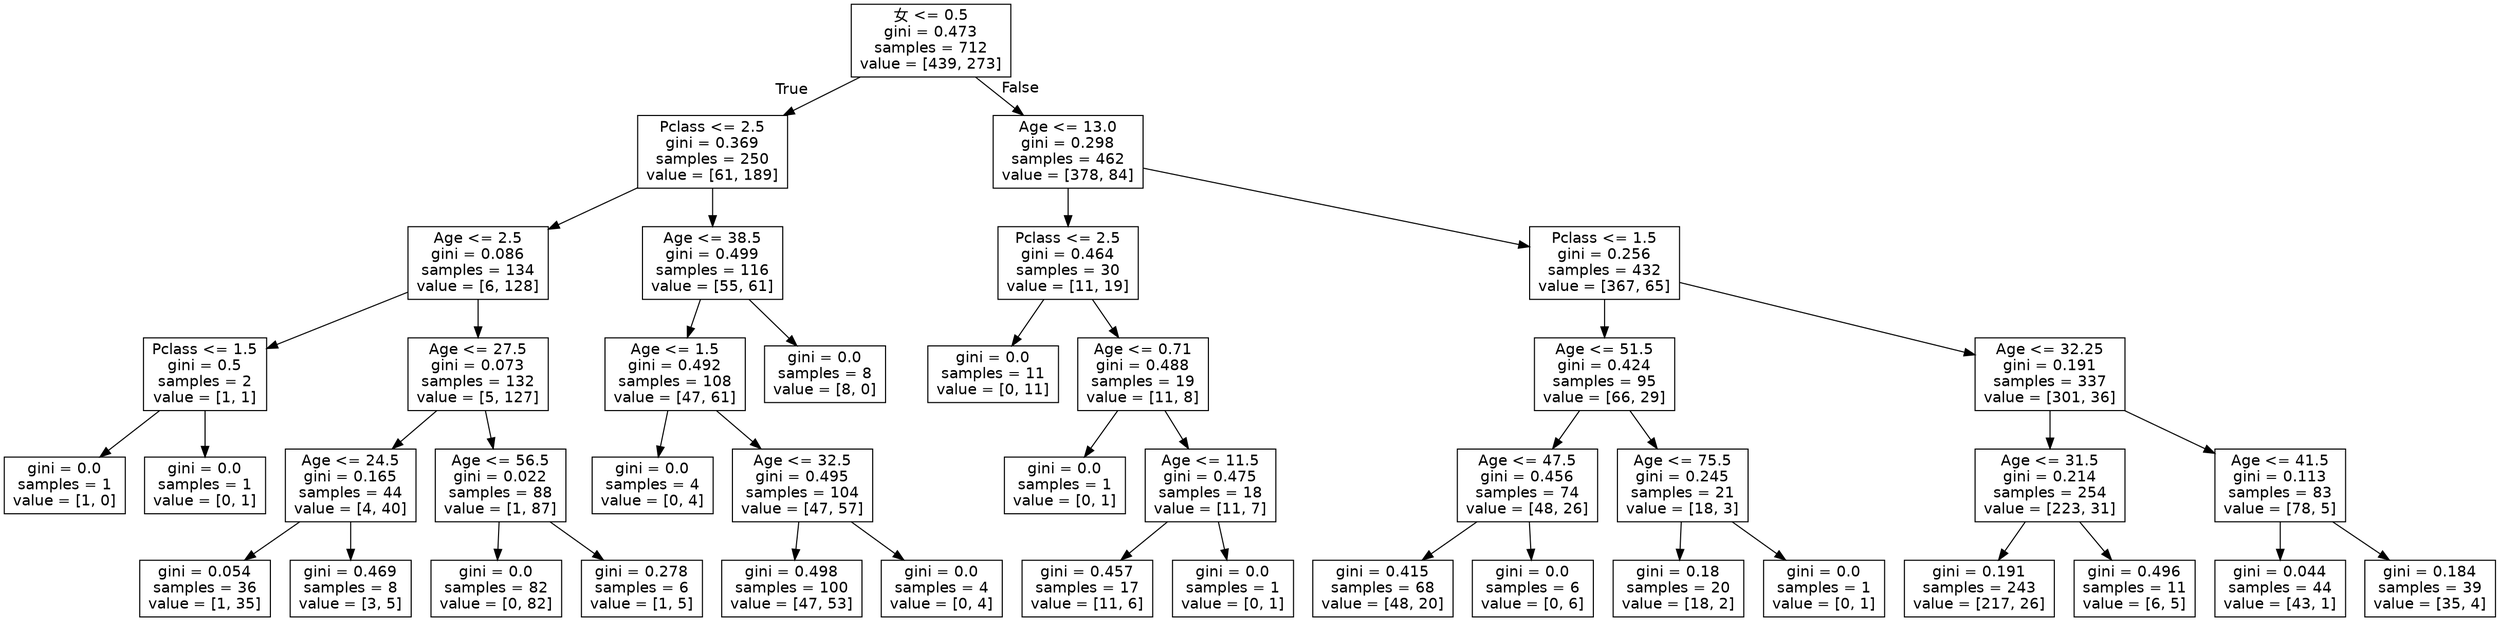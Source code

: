 digraph Tree {
node [shape=box, fontname="helvetica"] ;
edge [fontname="helvetica"] ;
0 [label="女 <= 0.5\ngini = 0.473\nsamples = 712\nvalue = [439, 273]"] ;
1 [label="Pclass <= 2.5\ngini = 0.369\nsamples = 250\nvalue = [61, 189]"] ;
0 -> 1 [labeldistance=2.5, labelangle=45, headlabel="True"] ;
2 [label="Age <= 2.5\ngini = 0.086\nsamples = 134\nvalue = [6, 128]"] ;
1 -> 2 ;
3 [label="Pclass <= 1.5\ngini = 0.5\nsamples = 2\nvalue = [1, 1]"] ;
2 -> 3 ;
4 [label="gini = 0.0\nsamples = 1\nvalue = [1, 0]"] ;
3 -> 4 ;
5 [label="gini = 0.0\nsamples = 1\nvalue = [0, 1]"] ;
3 -> 5 ;
6 [label="Age <= 27.5\ngini = 0.073\nsamples = 132\nvalue = [5, 127]"] ;
2 -> 6 ;
7 [label="Age <= 24.5\ngini = 0.165\nsamples = 44\nvalue = [4, 40]"] ;
6 -> 7 ;
8 [label="gini = 0.054\nsamples = 36\nvalue = [1, 35]"] ;
7 -> 8 ;
9 [label="gini = 0.469\nsamples = 8\nvalue = [3, 5]"] ;
7 -> 9 ;
10 [label="Age <= 56.5\ngini = 0.022\nsamples = 88\nvalue = [1, 87]"] ;
6 -> 10 ;
11 [label="gini = 0.0\nsamples = 82\nvalue = [0, 82]"] ;
10 -> 11 ;
12 [label="gini = 0.278\nsamples = 6\nvalue = [1, 5]"] ;
10 -> 12 ;
13 [label="Age <= 38.5\ngini = 0.499\nsamples = 116\nvalue = [55, 61]"] ;
1 -> 13 ;
14 [label="Age <= 1.5\ngini = 0.492\nsamples = 108\nvalue = [47, 61]"] ;
13 -> 14 ;
15 [label="gini = 0.0\nsamples = 4\nvalue = [0, 4]"] ;
14 -> 15 ;
16 [label="Age <= 32.5\ngini = 0.495\nsamples = 104\nvalue = [47, 57]"] ;
14 -> 16 ;
17 [label="gini = 0.498\nsamples = 100\nvalue = [47, 53]"] ;
16 -> 17 ;
18 [label="gini = 0.0\nsamples = 4\nvalue = [0, 4]"] ;
16 -> 18 ;
19 [label="gini = 0.0\nsamples = 8\nvalue = [8, 0]"] ;
13 -> 19 ;
20 [label="Age <= 13.0\ngini = 0.298\nsamples = 462\nvalue = [378, 84]"] ;
0 -> 20 [labeldistance=2.5, labelangle=-45, headlabel="False"] ;
21 [label="Pclass <= 2.5\ngini = 0.464\nsamples = 30\nvalue = [11, 19]"] ;
20 -> 21 ;
22 [label="gini = 0.0\nsamples = 11\nvalue = [0, 11]"] ;
21 -> 22 ;
23 [label="Age <= 0.71\ngini = 0.488\nsamples = 19\nvalue = [11, 8]"] ;
21 -> 23 ;
24 [label="gini = 0.0\nsamples = 1\nvalue = [0, 1]"] ;
23 -> 24 ;
25 [label="Age <= 11.5\ngini = 0.475\nsamples = 18\nvalue = [11, 7]"] ;
23 -> 25 ;
26 [label="gini = 0.457\nsamples = 17\nvalue = [11, 6]"] ;
25 -> 26 ;
27 [label="gini = 0.0\nsamples = 1\nvalue = [0, 1]"] ;
25 -> 27 ;
28 [label="Pclass <= 1.5\ngini = 0.256\nsamples = 432\nvalue = [367, 65]"] ;
20 -> 28 ;
29 [label="Age <= 51.5\ngini = 0.424\nsamples = 95\nvalue = [66, 29]"] ;
28 -> 29 ;
30 [label="Age <= 47.5\ngini = 0.456\nsamples = 74\nvalue = [48, 26]"] ;
29 -> 30 ;
31 [label="gini = 0.415\nsamples = 68\nvalue = [48, 20]"] ;
30 -> 31 ;
32 [label="gini = 0.0\nsamples = 6\nvalue = [0, 6]"] ;
30 -> 32 ;
33 [label="Age <= 75.5\ngini = 0.245\nsamples = 21\nvalue = [18, 3]"] ;
29 -> 33 ;
34 [label="gini = 0.18\nsamples = 20\nvalue = [18, 2]"] ;
33 -> 34 ;
35 [label="gini = 0.0\nsamples = 1\nvalue = [0, 1]"] ;
33 -> 35 ;
36 [label="Age <= 32.25\ngini = 0.191\nsamples = 337\nvalue = [301, 36]"] ;
28 -> 36 ;
37 [label="Age <= 31.5\ngini = 0.214\nsamples = 254\nvalue = [223, 31]"] ;
36 -> 37 ;
38 [label="gini = 0.191\nsamples = 243\nvalue = [217, 26]"] ;
37 -> 38 ;
39 [label="gini = 0.496\nsamples = 11\nvalue = [6, 5]"] ;
37 -> 39 ;
40 [label="Age <= 41.5\ngini = 0.113\nsamples = 83\nvalue = [78, 5]"] ;
36 -> 40 ;
41 [label="gini = 0.044\nsamples = 44\nvalue = [43, 1]"] ;
40 -> 41 ;
42 [label="gini = 0.184\nsamples = 39\nvalue = [35, 4]"] ;
40 -> 42 ;
}